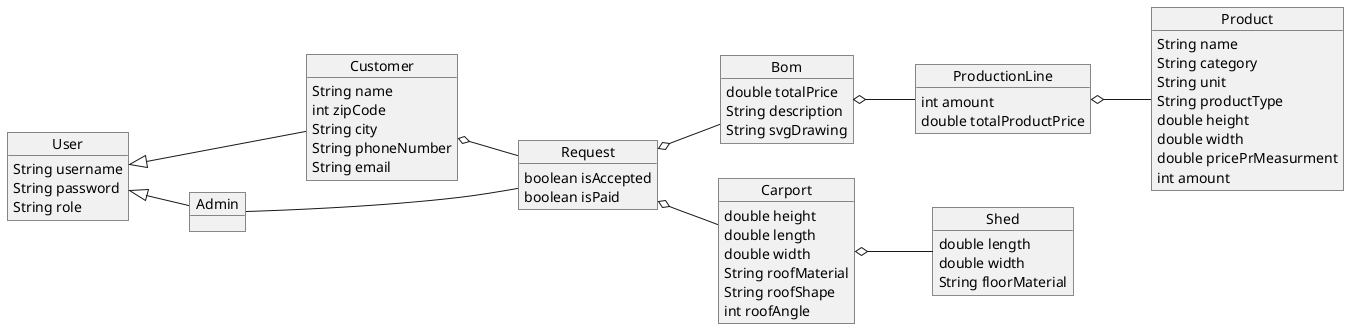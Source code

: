 @startuml
'https://plantuml.com/class-diagram
left to right direction

object Customer
object Admin
object User
object Bom
object Product
object Request
object Carport
object Shed
object ProductionLine

User : String username
User : String password
User : String role

Customer : String name
Customer : int zipCode
Customer : String city
Customer : String phoneNumber
Customer : String email

Request : boolean isAccepted
Request : boolean isPaid

Carport : double height
Carport : double length
Carport : double width
Carport : String roofMaterial
Carport : String roofShape
Carport : int roofAngle

Shed : double length
Shed : double width
Shed : String floorMaterial

Bom : double totalPrice
Bom : String description
Bom : String svgDrawing

ProductionLine : int amount
ProductionLine : double totalProductPrice



Product : String name
Product : String category
Product : String unit
Product : String productType
Product : double height
Product : double width
Product : double pricePrMeasurment
Product : int amount


Carport o-- Shed
User <|-- Admin
User <|-- Customer
Request o-- Bom
Bom o-- ProductionLine
ProductionLine o-- Product
Customer o-- Request
Admin --- Request
Request o-- Carport

@enduml